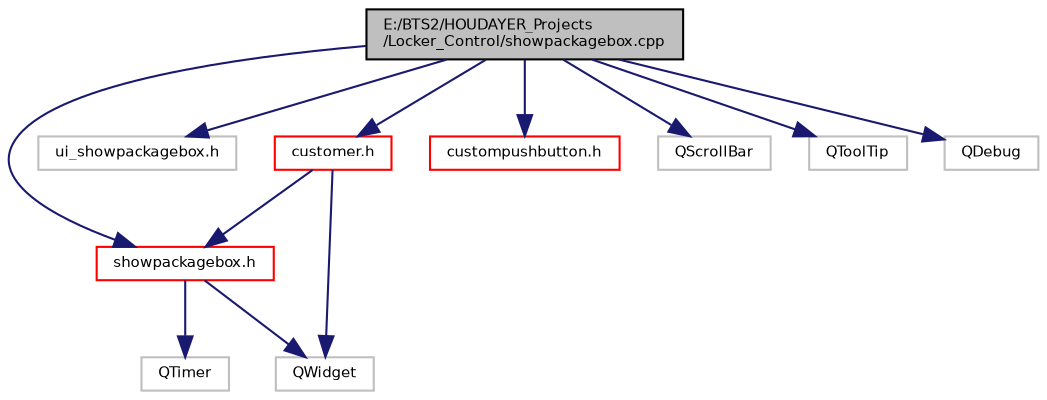 digraph "E:/BTS2/HOUDAYER_Projects/Locker_Control/showpackagebox.cpp"
{
 // INTERACTIVE_SVG=YES
  bgcolor="transparent";
  edge [fontname="Helvetica",fontsize="7",labelfontname="Helvetica",labelfontsize="7"];
  node [fontname="Helvetica",fontsize="7",shape=record];
  Node1 [label="E:/BTS2/HOUDAYER_Projects\l/Locker_Control/showpackagebox.cpp",height=0.2,width=0.4,color="black", fillcolor="grey75", style="filled", fontcolor="black"];
  Node1 -> Node2 [color="midnightblue",fontsize="7",style="solid",fontname="Helvetica"];
  Node2 [label="showpackagebox.h",height=0.2,width=0.4,color="red",URL="$showpackagebox_8h.html"];
  Node2 -> Node3 [color="midnightblue",fontsize="7",style="solid",fontname="Helvetica"];
  Node3 [label="QWidget",height=0.2,width=0.4,color="grey75"];
  Node2 -> Node4 [color="midnightblue",fontsize="7",style="solid",fontname="Helvetica"];
  Node4 [label="QTimer",height=0.2,width=0.4,color="grey75"];
  Node1 -> Node5 [color="midnightblue",fontsize="7",style="solid",fontname="Helvetica"];
  Node5 [label="ui_showpackagebox.h",height=0.2,width=0.4,color="grey75"];
  Node1 -> Node6 [color="midnightblue",fontsize="7",style="solid",fontname="Helvetica"];
  Node6 [label="customer.h",height=0.2,width=0.4,color="red",URL="$customer_8h.html"];
  Node6 -> Node3 [color="midnightblue",fontsize="7",style="solid",fontname="Helvetica"];
  Node6 -> Node2 [color="midnightblue",fontsize="7",style="solid",fontname="Helvetica"];
  Node1 -> Node7 [color="midnightblue",fontsize="7",style="solid",fontname="Helvetica"];
  Node7 [label="custompushbutton.h",height=0.2,width=0.4,color="red",URL="$custompushbutton_8h.html"];
  Node1 -> Node8 [color="midnightblue",fontsize="7",style="solid",fontname="Helvetica"];
  Node8 [label="QScrollBar",height=0.2,width=0.4,color="grey75"];
  Node1 -> Node9 [color="midnightblue",fontsize="7",style="solid",fontname="Helvetica"];
  Node9 [label="QToolTip",height=0.2,width=0.4,color="grey75"];
  Node1 -> Node10 [color="midnightblue",fontsize="7",style="solid",fontname="Helvetica"];
  Node10 [label="QDebug",height=0.2,width=0.4,color="grey75"];
}
